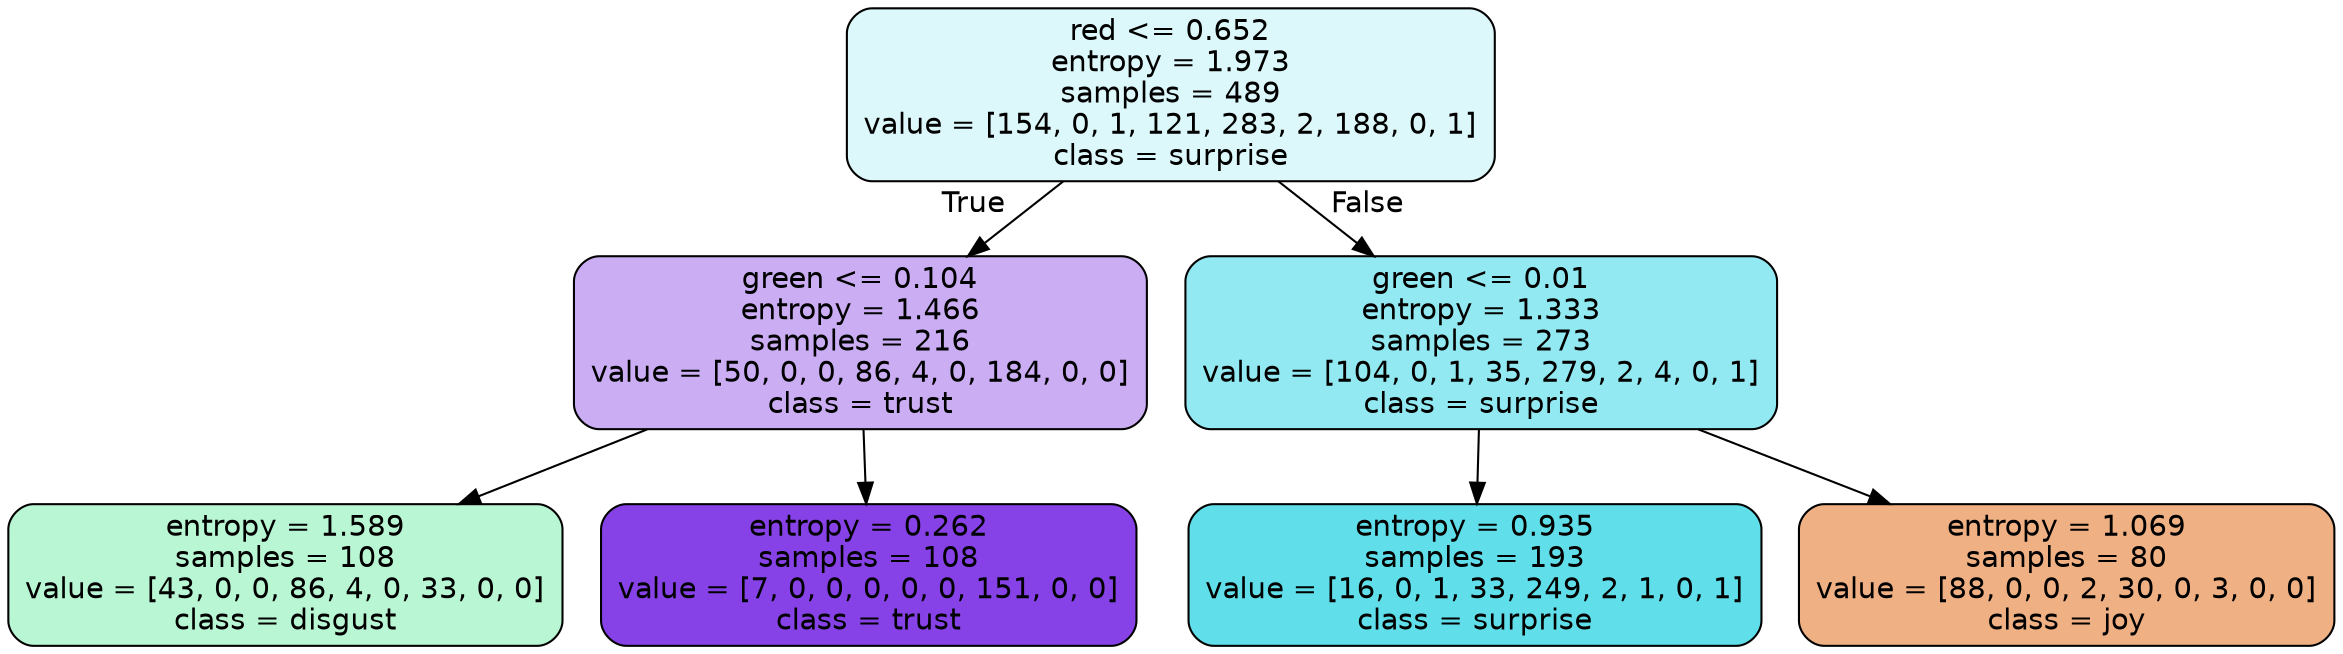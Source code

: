 digraph Tree {
node [shape=box, style="filled, rounded", color="black", fontname=helvetica] ;
edge [fontname=helvetica] ;
0 [label="red <= 0.652\nentropy = 1.973\nsamples = 489\nvalue = [154, 0, 1, 121, 283, 2, 188, 0, 1]\nclass = surprise", fillcolor="#39d7e52b"] ;
1 [label="green <= 0.104\nentropy = 1.466\nsamples = 216\nvalue = [50, 0, 0, 86, 4, 0, 184, 0, 0]\nclass = trust", fillcolor="#8139e569"] ;
0 -> 1 [labeldistance=2.5, labelangle=45, headlabel="True"] ;
2 [label="entropy = 1.589\nsamples = 108\nvalue = [43, 0, 0, 86, 4, 0, 33, 0, 0]\nclass = disgust", fillcolor="#39e58159"] ;
1 -> 2 ;
3 [label="entropy = 0.262\nsamples = 108\nvalue = [7, 0, 0, 0, 0, 0, 151, 0, 0]\nclass = trust", fillcolor="#8139e5f3"] ;
1 -> 3 ;
4 [label="green <= 0.01\nentropy = 1.333\nsamples = 273\nvalue = [104, 0, 1, 35, 279, 2, 4, 0, 1]\nclass = surprise", fillcolor="#39d7e58b"] ;
0 -> 4 [labeldistance=2.5, labelangle=-45, headlabel="False"] ;
5 [label="entropy = 0.935\nsamples = 193\nvalue = [16, 0, 1, 33, 249, 2, 1, 0, 1]\nclass = surprise", fillcolor="#39d7e5cc"] ;
4 -> 5 ;
6 [label="entropy = 1.069\nsamples = 80\nvalue = [88, 0, 0, 2, 30, 0, 3, 0, 0]\nclass = joy", fillcolor="#e581399f"] ;
4 -> 6 ;
}